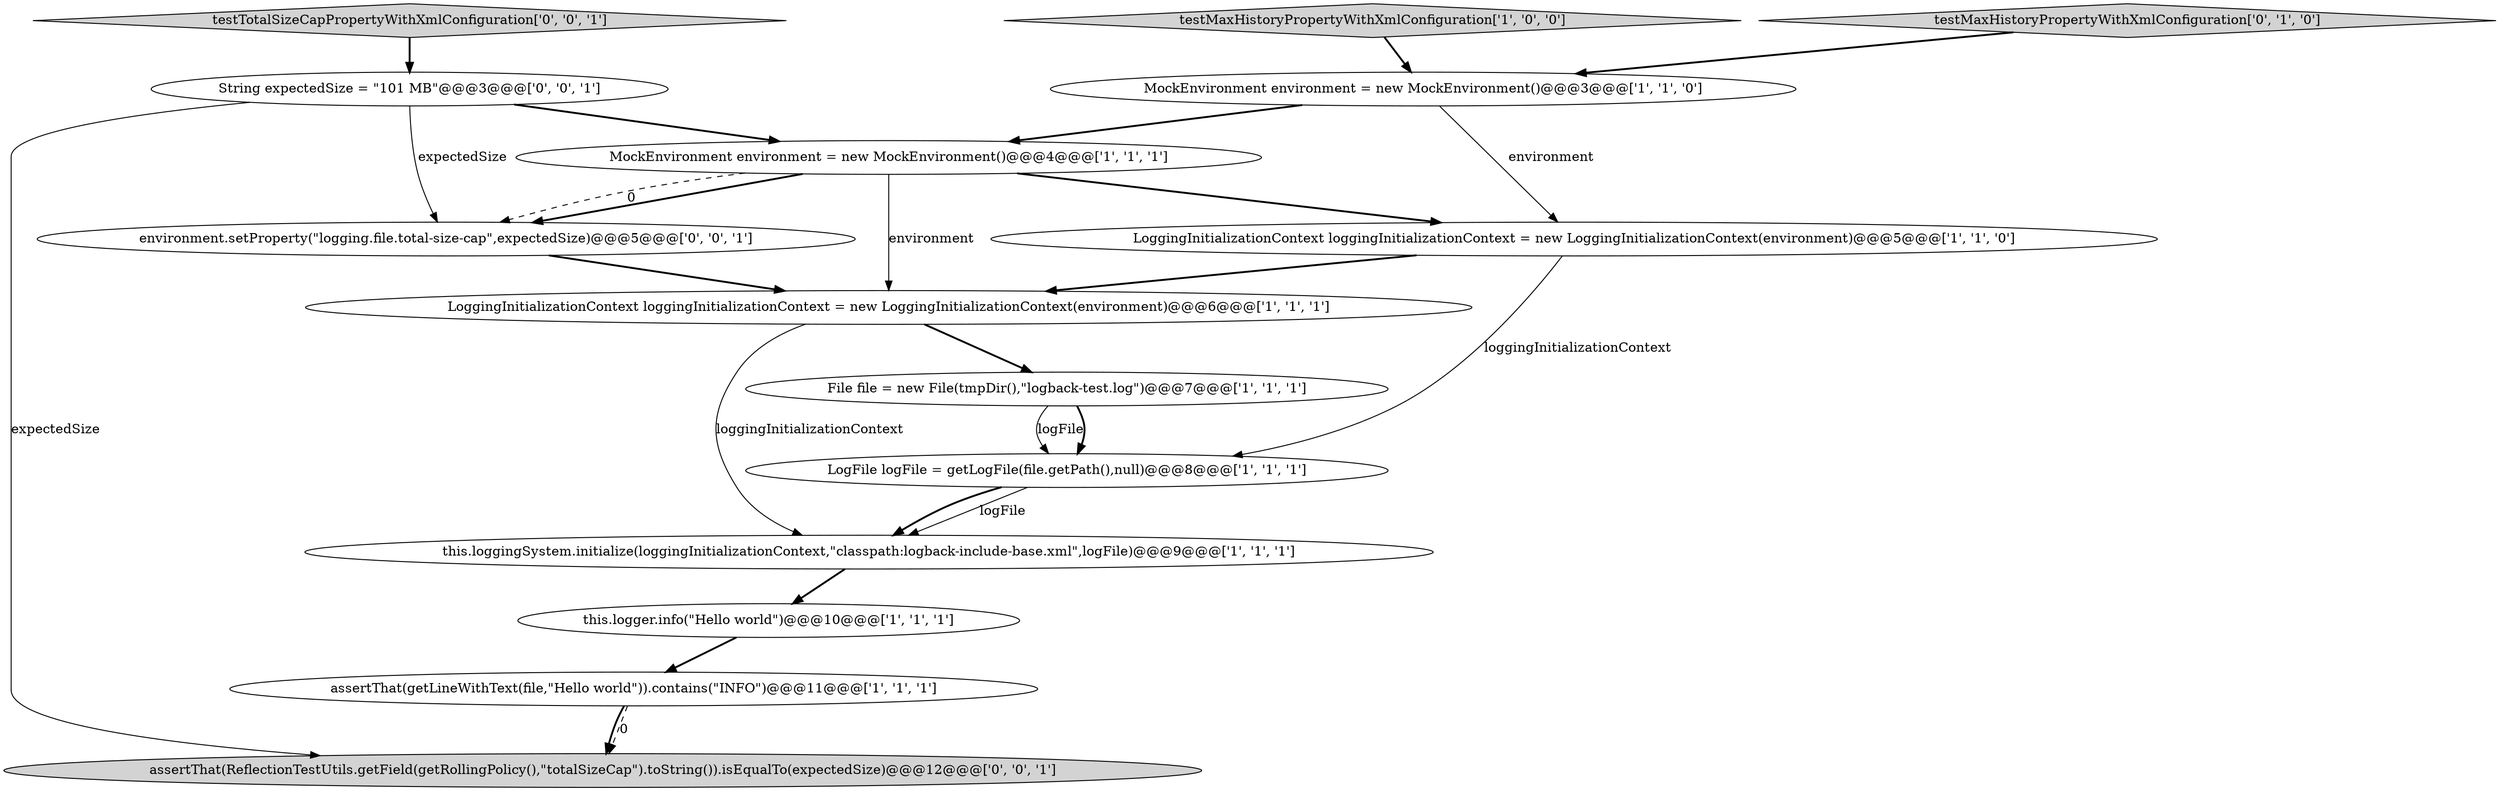 digraph {
3 [style = filled, label = "assertThat(getLineWithText(file,\"Hello world\")).contains(\"INFO\")@@@11@@@['1', '1', '1']", fillcolor = white, shape = ellipse image = "AAA0AAABBB1BBB"];
12 [style = filled, label = "String expectedSize = \"101 MB\"@@@3@@@['0', '0', '1']", fillcolor = white, shape = ellipse image = "AAA0AAABBB3BBB"];
7 [style = filled, label = "this.loggingSystem.initialize(loggingInitializationContext,\"classpath:logback-include-base.xml\",logFile)@@@9@@@['1', '1', '1']", fillcolor = white, shape = ellipse image = "AAA0AAABBB1BBB"];
14 [style = filled, label = "environment.setProperty(\"logging.file.total-size-cap\",expectedSize)@@@5@@@['0', '0', '1']", fillcolor = white, shape = ellipse image = "AAA0AAABBB3BBB"];
4 [style = filled, label = "MockEnvironment environment = new MockEnvironment()@@@3@@@['1', '1', '0']", fillcolor = white, shape = ellipse image = "AAA0AAABBB1BBB"];
0 [style = filled, label = "File file = new File(tmpDir(),\"logback-test.log\")@@@7@@@['1', '1', '1']", fillcolor = white, shape = ellipse image = "AAA0AAABBB1BBB"];
10 [style = filled, label = "testMaxHistoryPropertyWithXmlConfiguration['0', '1', '0']", fillcolor = lightgray, shape = diamond image = "AAA0AAABBB2BBB"];
11 [style = filled, label = "assertThat(ReflectionTestUtils.getField(getRollingPolicy(),\"totalSizeCap\").toString()).isEqualTo(expectedSize)@@@12@@@['0', '0', '1']", fillcolor = lightgray, shape = ellipse image = "AAA0AAABBB3BBB"];
13 [style = filled, label = "testTotalSizeCapPropertyWithXmlConfiguration['0', '0', '1']", fillcolor = lightgray, shape = diamond image = "AAA0AAABBB3BBB"];
1 [style = filled, label = "LogFile logFile = getLogFile(file.getPath(),null)@@@8@@@['1', '1', '1']", fillcolor = white, shape = ellipse image = "AAA0AAABBB1BBB"];
8 [style = filled, label = "testMaxHistoryPropertyWithXmlConfiguration['1', '0', '0']", fillcolor = lightgray, shape = diamond image = "AAA0AAABBB1BBB"];
5 [style = filled, label = "MockEnvironment environment = new MockEnvironment()@@@4@@@['1', '1', '1']", fillcolor = white, shape = ellipse image = "AAA0AAABBB1BBB"];
9 [style = filled, label = "this.logger.info(\"Hello world\")@@@10@@@['1', '1', '1']", fillcolor = white, shape = ellipse image = "AAA0AAABBB1BBB"];
2 [style = filled, label = "LoggingInitializationContext loggingInitializationContext = new LoggingInitializationContext(environment)@@@5@@@['1', '1', '0']", fillcolor = white, shape = ellipse image = "AAA0AAABBB1BBB"];
6 [style = filled, label = "LoggingInitializationContext loggingInitializationContext = new LoggingInitializationContext(environment)@@@6@@@['1', '1', '1']", fillcolor = white, shape = ellipse image = "AAA0AAABBB1BBB"];
5->2 [style = bold, label=""];
0->1 [style = solid, label="logFile"];
5->14 [style = bold, label=""];
3->11 [style = bold, label=""];
4->2 [style = solid, label="environment"];
5->6 [style = solid, label="environment"];
5->14 [style = dashed, label="0"];
8->4 [style = bold, label=""];
7->9 [style = bold, label=""];
4->5 [style = bold, label=""];
6->0 [style = bold, label=""];
9->3 [style = bold, label=""];
3->11 [style = dashed, label="0"];
0->1 [style = bold, label=""];
12->11 [style = solid, label="expectedSize"];
12->5 [style = bold, label=""];
13->12 [style = bold, label=""];
1->7 [style = solid, label="logFile"];
10->4 [style = bold, label=""];
14->6 [style = bold, label=""];
2->6 [style = bold, label=""];
1->7 [style = bold, label=""];
12->14 [style = solid, label="expectedSize"];
6->7 [style = solid, label="loggingInitializationContext"];
2->1 [style = solid, label="loggingInitializationContext"];
}

